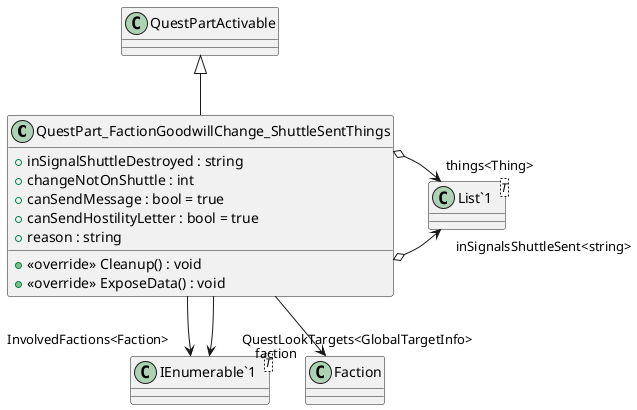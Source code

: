 @startuml
class QuestPart_FactionGoodwillChange_ShuttleSentThings {
    + inSignalShuttleDestroyed : string
    + changeNotOnShuttle : int
    + canSendMessage : bool = true
    + canSendHostilityLetter : bool = true
    + reason : string
    + <<override>> Cleanup() : void
    + <<override>> ExposeData() : void
}
class "List`1"<T> {
}
class "IEnumerable`1"<T> {
}
QuestPartActivable <|-- QuestPart_FactionGoodwillChange_ShuttleSentThings
QuestPart_FactionGoodwillChange_ShuttleSentThings o-> "inSignalsShuttleSent<string>" "List`1"
QuestPart_FactionGoodwillChange_ShuttleSentThings --> "faction" Faction
QuestPart_FactionGoodwillChange_ShuttleSentThings o-> "things<Thing>" "List`1"
QuestPart_FactionGoodwillChange_ShuttleSentThings --> "InvolvedFactions<Faction>" "IEnumerable`1"
QuestPart_FactionGoodwillChange_ShuttleSentThings --> "QuestLookTargets<GlobalTargetInfo>" "IEnumerable`1"
@enduml

